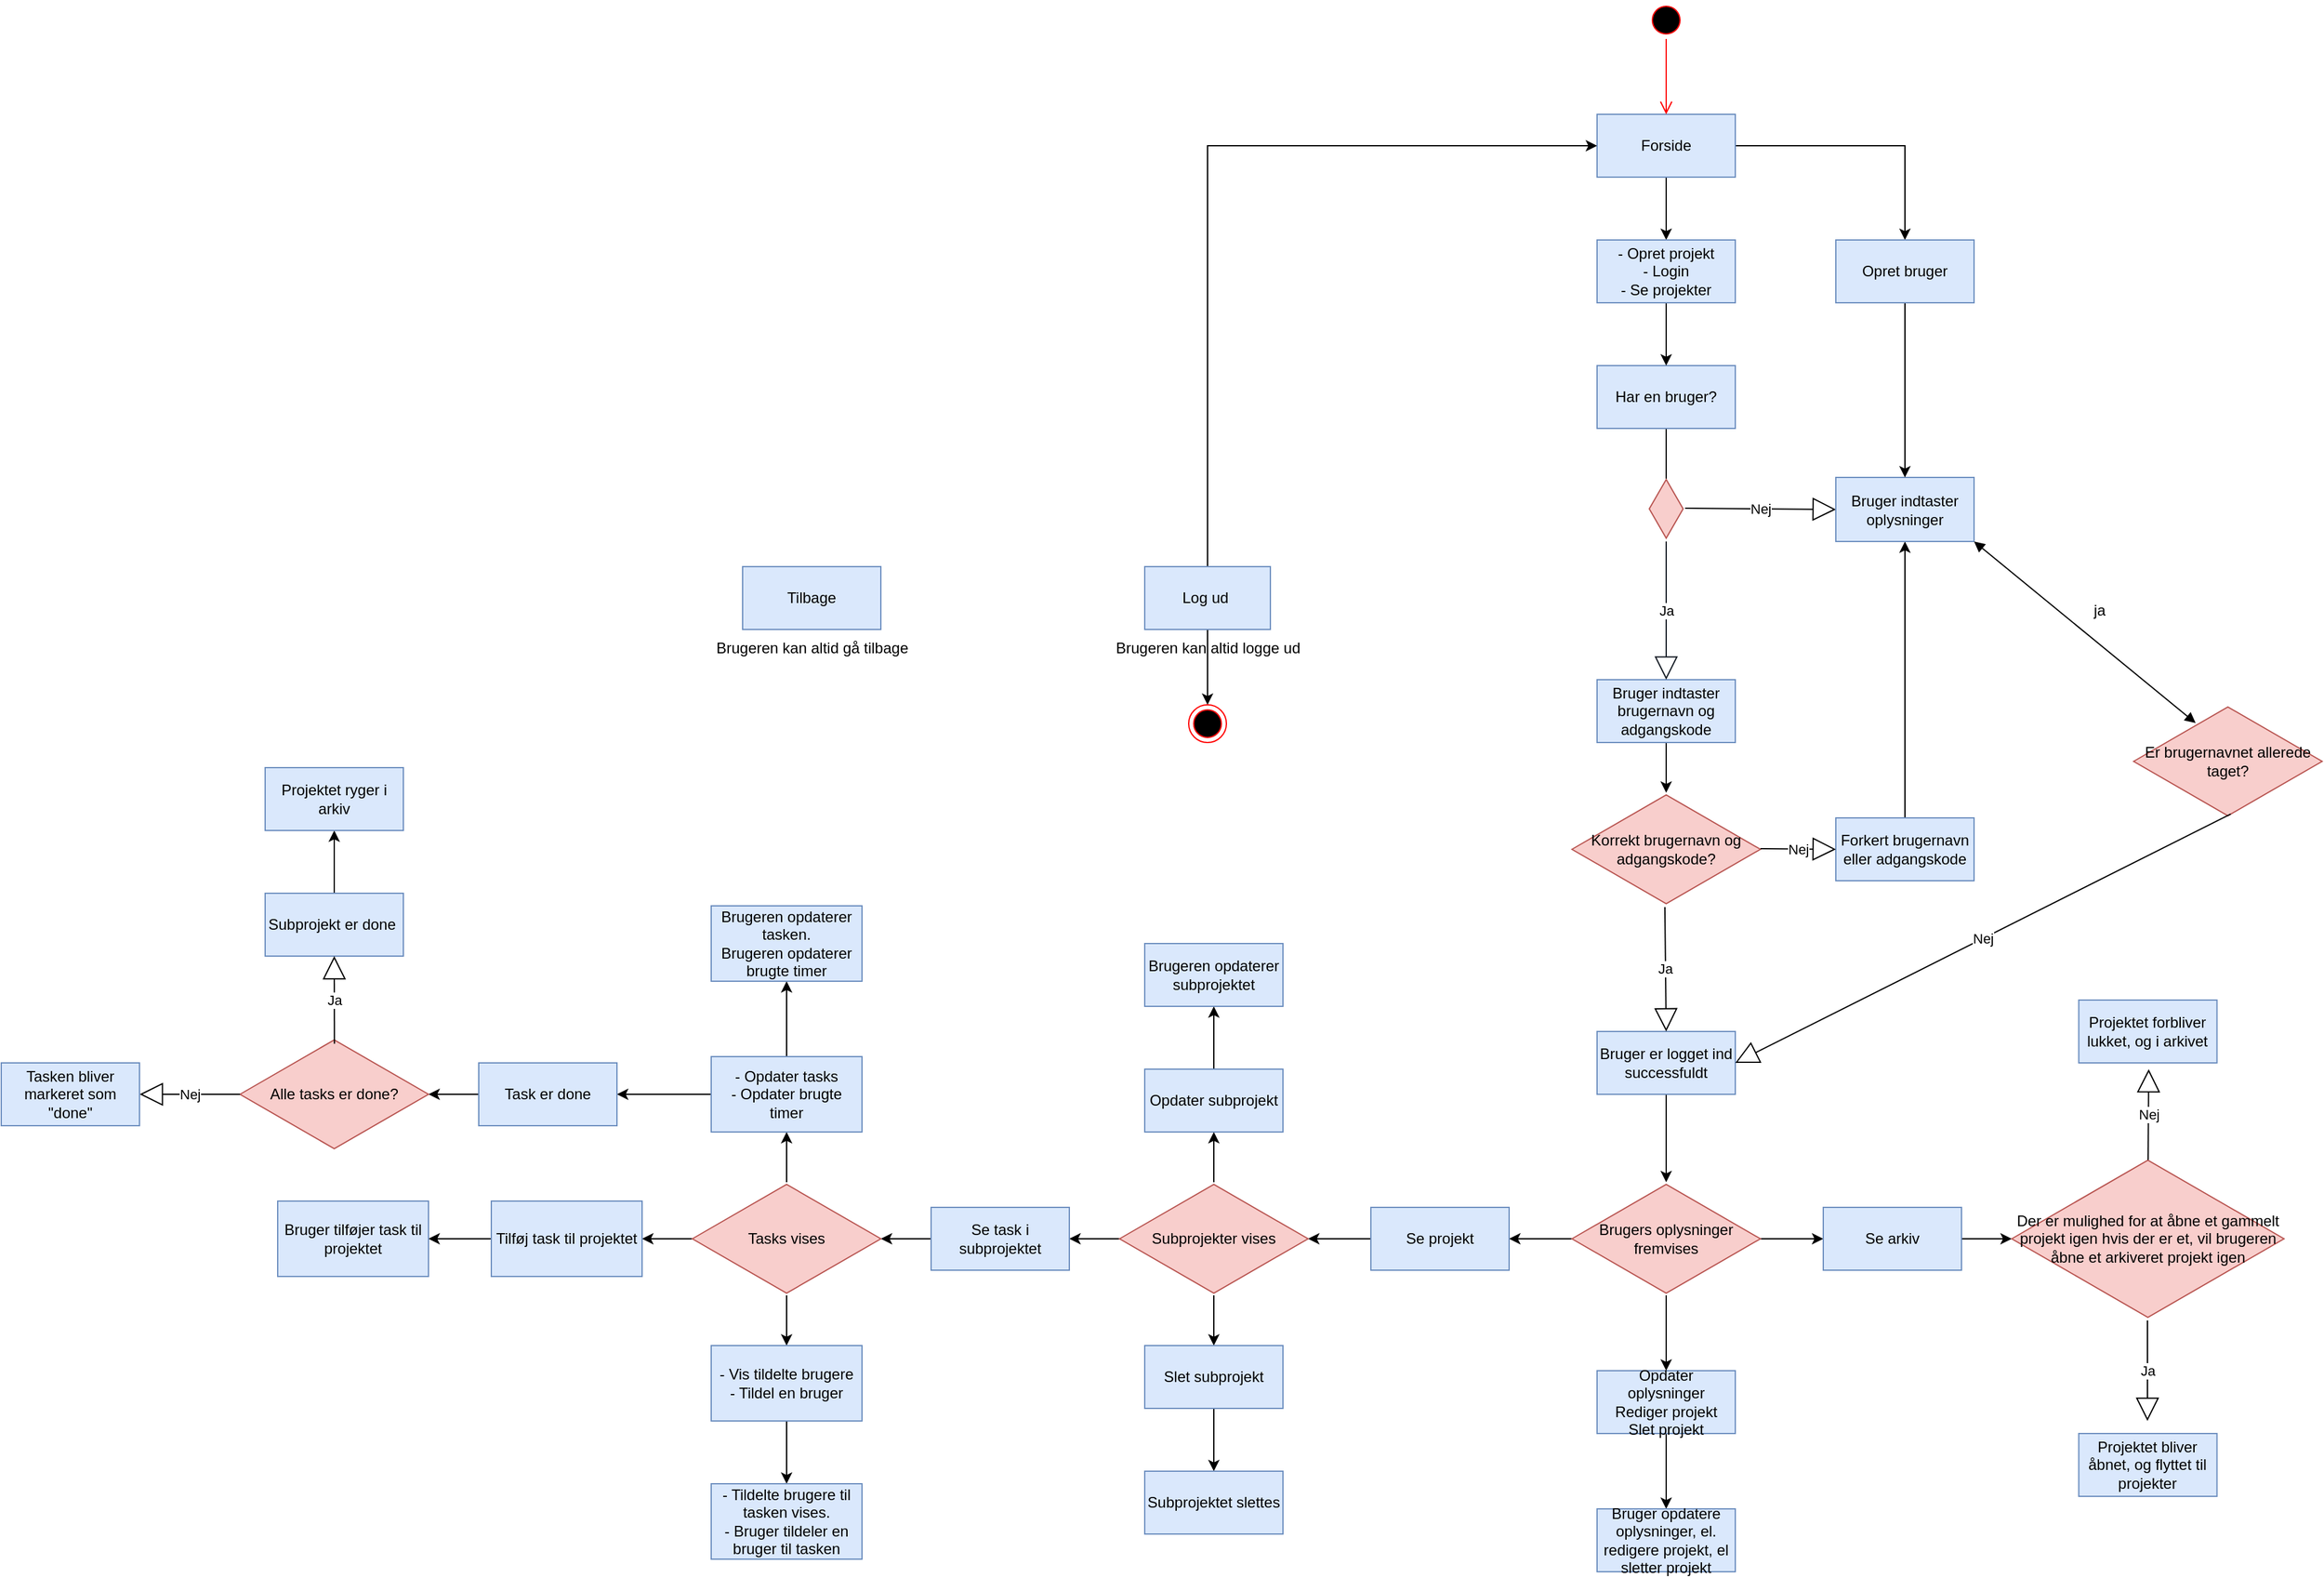 <mxfile version="24.4.6" type="github">
  <diagram name="Page-1" id="BIBi98vKyc31B9fN39kg">
    <mxGraphModel dx="2776" dy="1922" grid="1" gridSize="10" guides="1" tooltips="1" connect="1" arrows="1" fold="1" page="1" pageScale="1" pageWidth="827" pageHeight="1169" math="0" shadow="0">
      <root>
        <mxCell id="0" />
        <mxCell id="1" parent="0" />
        <mxCell id="HaPU3EN4g4eDBjvCJEjl-16" style="edgeStyle=orthogonalEdgeStyle;rounded=0;orthogonalLoop=1;jettySize=auto;html=1;exitX=0.5;exitY=1;exitDx=0;exitDy=0;endArrow=none;endFill=0;" edge="1" parent="1" source="HaPU3EN4g4eDBjvCJEjl-1">
          <mxGeometry relative="1" as="geometry">
            <mxPoint x="305" y="40" as="targetPoint" />
          </mxGeometry>
        </mxCell>
        <mxCell id="HaPU3EN4g4eDBjvCJEjl-1" value="Har en bruger?" style="html=1;whiteSpace=wrap;fillColor=#dae8fc;strokeColor=#6c8ebf;" vertex="1" parent="1">
          <mxGeometry x="250" y="-50" width="110" height="50" as="geometry" />
        </mxCell>
        <mxCell id="HaPU3EN4g4eDBjvCJEjl-18" value="" style="edgeStyle=orthogonalEdgeStyle;rounded=0;orthogonalLoop=1;jettySize=auto;html=1;" edge="1" parent="1" source="HaPU3EN4g4eDBjvCJEjl-6" target="HaPU3EN4g4eDBjvCJEjl-17">
          <mxGeometry relative="1" as="geometry" />
        </mxCell>
        <mxCell id="HaPU3EN4g4eDBjvCJEjl-6" value="Bruger indtaster brugernavn og adgangskode" style="html=1;whiteSpace=wrap;fillColor=#dae8fc;strokeColor=#6c8ebf;" vertex="1" parent="1">
          <mxGeometry x="250" y="200" width="110" height="50" as="geometry" />
        </mxCell>
        <mxCell id="HaPU3EN4g4eDBjvCJEjl-22" style="edgeStyle=orthogonalEdgeStyle;rounded=0;orthogonalLoop=1;jettySize=auto;html=1;exitX=0.5;exitY=0;exitDx=0;exitDy=0;entryX=0.5;entryY=1;entryDx=0;entryDy=0;" edge="1" parent="1" source="HaPU3EN4g4eDBjvCJEjl-8" target="HaPU3EN4g4eDBjvCJEjl-12">
          <mxGeometry relative="1" as="geometry" />
        </mxCell>
        <mxCell id="HaPU3EN4g4eDBjvCJEjl-8" value="Forkert brugernavn eller adgangskode" style="html=1;whiteSpace=wrap;fillColor=#dae8fc;strokeColor=#6c8ebf;" vertex="1" parent="1">
          <mxGeometry x="440" y="310" width="110" height="50" as="geometry" />
        </mxCell>
        <mxCell id="HaPU3EN4g4eDBjvCJEjl-11" value="Nej" style="endArrow=block;endSize=16;endFill=0;html=1;rounded=0;entryX=0;entryY=0.5;entryDx=0;entryDy=0;" edge="1" parent="1" target="HaPU3EN4g4eDBjvCJEjl-12">
          <mxGeometry width="160" relative="1" as="geometry">
            <mxPoint x="320" y="63.5" as="sourcePoint" />
            <mxPoint x="430" y="64" as="targetPoint" />
          </mxGeometry>
        </mxCell>
        <mxCell id="HaPU3EN4g4eDBjvCJEjl-12" value="Bruger indtaster oplysninger" style="html=1;whiteSpace=wrap;fillColor=#dae8fc;strokeColor=#6c8ebf;" vertex="1" parent="1">
          <mxGeometry x="440" y="39" width="110" height="51" as="geometry" />
        </mxCell>
        <mxCell id="HaPU3EN4g4eDBjvCJEjl-13" value="Ja" style="endArrow=block;endSize=16;endFill=0;html=1;rounded=0;entryX=0.5;entryY=0;entryDx=0;entryDy=0;fillColor=#dae8fc;strokeColor=#141B24;" edge="1" parent="1" target="HaPU3EN4g4eDBjvCJEjl-6">
          <mxGeometry width="160" relative="1" as="geometry">
            <mxPoint x="305" y="90" as="sourcePoint" />
            <mxPoint x="304.5" y="181" as="targetPoint" />
          </mxGeometry>
        </mxCell>
        <mxCell id="HaPU3EN4g4eDBjvCJEjl-14" value="" style="html=1;whiteSpace=wrap;aspect=fixed;shape=isoRectangle;rotation=90;fillColor=#f8cecc;strokeColor=#b85450;" vertex="1" parent="1">
          <mxGeometry x="281.67" y="50" width="46.67" height="28" as="geometry" />
        </mxCell>
        <mxCell id="HaPU3EN4g4eDBjvCJEjl-17" value="Korrekt brugernavn og adgangskode?" style="html=1;whiteSpace=wrap;aspect=fixed;shape=isoRectangle;fillColor=#f8cecc;strokeColor=#b85450;" vertex="1" parent="1">
          <mxGeometry x="230" y="290" width="150" height="90" as="geometry" />
        </mxCell>
        <mxCell id="HaPU3EN4g4eDBjvCJEjl-20" value="Nej" style="endArrow=block;endSize=16;endFill=0;html=1;rounded=0;entryX=0;entryY=0.5;entryDx=0;entryDy=0;" edge="1" parent="1" target="HaPU3EN4g4eDBjvCJEjl-8">
          <mxGeometry width="160" relative="1" as="geometry">
            <mxPoint x="380" y="334.5" as="sourcePoint" />
            <mxPoint x="450" y="335" as="targetPoint" />
          </mxGeometry>
        </mxCell>
        <mxCell id="HaPU3EN4g4eDBjvCJEjl-26" value="" style="edgeStyle=orthogonalEdgeStyle;rounded=0;orthogonalLoop=1;jettySize=auto;html=1;" edge="1" parent="1" source="HaPU3EN4g4eDBjvCJEjl-23">
          <mxGeometry relative="1" as="geometry">
            <mxPoint x="305" y="600" as="targetPoint" />
          </mxGeometry>
        </mxCell>
        <mxCell id="HaPU3EN4g4eDBjvCJEjl-23" value="Bruger er logget ind successfuldt" style="html=1;whiteSpace=wrap;fillColor=#dae8fc;strokeColor=#6c8ebf;" vertex="1" parent="1">
          <mxGeometry x="250" y="480" width="110" height="50" as="geometry" />
        </mxCell>
        <mxCell id="HaPU3EN4g4eDBjvCJEjl-24" value="Ja" style="endArrow=block;endSize=16;endFill=0;html=1;rounded=0;exitX=0.493;exitY=1.011;exitDx=0;exitDy=0;exitPerimeter=0;entryX=0.5;entryY=0;entryDx=0;entryDy=0;" edge="1" parent="1" source="HaPU3EN4g4eDBjvCJEjl-17" target="HaPU3EN4g4eDBjvCJEjl-23">
          <mxGeometry width="160" relative="1" as="geometry">
            <mxPoint x="300" y="520" as="sourcePoint" />
            <mxPoint x="370" y="460" as="targetPoint" />
          </mxGeometry>
        </mxCell>
        <mxCell id="HaPU3EN4g4eDBjvCJEjl-31" value="" style="edgeStyle=orthogonalEdgeStyle;rounded=0;orthogonalLoop=1;jettySize=auto;html=1;" edge="1" parent="1" source="HaPU3EN4g4eDBjvCJEjl-29" target="HaPU3EN4g4eDBjvCJEjl-30">
          <mxGeometry relative="1" as="geometry" />
        </mxCell>
        <mxCell id="HaPU3EN4g4eDBjvCJEjl-35" style="edgeStyle=orthogonalEdgeStyle;rounded=0;orthogonalLoop=1;jettySize=auto;html=1;exitX=1;exitY=0.5;exitDx=0;exitDy=0;entryX=0.5;entryY=0;entryDx=0;entryDy=0;" edge="1" parent="1" source="HaPU3EN4g4eDBjvCJEjl-29" target="HaPU3EN4g4eDBjvCJEjl-34">
          <mxGeometry relative="1" as="geometry" />
        </mxCell>
        <mxCell id="HaPU3EN4g4eDBjvCJEjl-29" value="Forside" style="html=1;whiteSpace=wrap;fillColor=#dae8fc;strokeColor=#6c8ebf;" vertex="1" parent="1">
          <mxGeometry x="250" y="-250" width="110" height="50" as="geometry" />
        </mxCell>
        <mxCell id="HaPU3EN4g4eDBjvCJEjl-32" value="" style="edgeStyle=orthogonalEdgeStyle;rounded=0;orthogonalLoop=1;jettySize=auto;html=1;" edge="1" parent="1" source="HaPU3EN4g4eDBjvCJEjl-30" target="HaPU3EN4g4eDBjvCJEjl-1">
          <mxGeometry relative="1" as="geometry" />
        </mxCell>
        <mxCell id="HaPU3EN4g4eDBjvCJEjl-30" value="- Opret projekt&lt;div&gt;- Login&lt;/div&gt;&lt;div&gt;- Se projekter&lt;/div&gt;" style="html=1;whiteSpace=wrap;fillColor=#dae8fc;strokeColor=#6c8ebf;" vertex="1" parent="1">
          <mxGeometry x="250" y="-150" width="110" height="50" as="geometry" />
        </mxCell>
        <mxCell id="HaPU3EN4g4eDBjvCJEjl-36" style="edgeStyle=orthogonalEdgeStyle;rounded=0;orthogonalLoop=1;jettySize=auto;html=1;exitX=0.5;exitY=1;exitDx=0;exitDy=0;" edge="1" parent="1" source="HaPU3EN4g4eDBjvCJEjl-34" target="HaPU3EN4g4eDBjvCJEjl-12">
          <mxGeometry relative="1" as="geometry" />
        </mxCell>
        <mxCell id="HaPU3EN4g4eDBjvCJEjl-34" value="Opret bruger" style="html=1;whiteSpace=wrap;fillColor=#dae8fc;strokeColor=#6c8ebf;" vertex="1" parent="1">
          <mxGeometry x="440" y="-150" width="110" height="50" as="geometry" />
        </mxCell>
        <mxCell id="HaPU3EN4g4eDBjvCJEjl-40" value="" style="edgeStyle=orthogonalEdgeStyle;rounded=0;orthogonalLoop=1;jettySize=auto;html=1;" edge="1" parent="1" source="HaPU3EN4g4eDBjvCJEjl-37" target="HaPU3EN4g4eDBjvCJEjl-38">
          <mxGeometry relative="1" as="geometry" />
        </mxCell>
        <mxCell id="HaPU3EN4g4eDBjvCJEjl-44" value="" style="edgeStyle=orthogonalEdgeStyle;rounded=0;orthogonalLoop=1;jettySize=auto;html=1;" edge="1" parent="1" source="HaPU3EN4g4eDBjvCJEjl-37" target="HaPU3EN4g4eDBjvCJEjl-42">
          <mxGeometry relative="1" as="geometry" />
        </mxCell>
        <mxCell id="HaPU3EN4g4eDBjvCJEjl-45" value="" style="edgeStyle=orthogonalEdgeStyle;rounded=0;orthogonalLoop=1;jettySize=auto;html=1;" edge="1" parent="1" source="HaPU3EN4g4eDBjvCJEjl-37" target="HaPU3EN4g4eDBjvCJEjl-43">
          <mxGeometry relative="1" as="geometry" />
        </mxCell>
        <mxCell id="HaPU3EN4g4eDBjvCJEjl-37" value="Brugers oplysninger fremvises" style="html=1;whiteSpace=wrap;aspect=fixed;shape=isoRectangle;fillColor=#f8cecc;strokeColor=#b85450;" vertex="1" parent="1">
          <mxGeometry x="230" y="600" width="150" height="90" as="geometry" />
        </mxCell>
        <mxCell id="HaPU3EN4g4eDBjvCJEjl-41" value="" style="edgeStyle=orthogonalEdgeStyle;rounded=0;orthogonalLoop=1;jettySize=auto;html=1;" edge="1" parent="1" source="HaPU3EN4g4eDBjvCJEjl-38">
          <mxGeometry relative="1" as="geometry">
            <mxPoint x="20" y="645" as="targetPoint" />
          </mxGeometry>
        </mxCell>
        <mxCell id="HaPU3EN4g4eDBjvCJEjl-38" value="Se projekt" style="html=1;whiteSpace=wrap;fillColor=#dae8fc;strokeColor=#6c8ebf;" vertex="1" parent="1">
          <mxGeometry x="70" y="620" width="110" height="50" as="geometry" />
        </mxCell>
        <mxCell id="HaPU3EN4g4eDBjvCJEjl-47" value="" style="edgeStyle=orthogonalEdgeStyle;rounded=0;orthogonalLoop=1;jettySize=auto;html=1;" edge="1" parent="1" source="HaPU3EN4g4eDBjvCJEjl-42" target="HaPU3EN4g4eDBjvCJEjl-46">
          <mxGeometry relative="1" as="geometry" />
        </mxCell>
        <mxCell id="HaPU3EN4g4eDBjvCJEjl-42" value="&lt;div&gt;Opdater oplysninger&lt;/div&gt;&lt;div&gt;Rediger projekt&lt;/div&gt;&lt;div&gt;Slet projekt&lt;/div&gt;" style="html=1;whiteSpace=wrap;fillColor=#dae8fc;strokeColor=#6c8ebf;" vertex="1" parent="1">
          <mxGeometry x="250" y="750" width="110" height="50" as="geometry" />
        </mxCell>
        <mxCell id="HaPU3EN4g4eDBjvCJEjl-122" value="" style="edgeStyle=orthogonalEdgeStyle;rounded=0;orthogonalLoop=1;jettySize=auto;html=1;" edge="1" parent="1" source="HaPU3EN4g4eDBjvCJEjl-43" target="HaPU3EN4g4eDBjvCJEjl-121">
          <mxGeometry relative="1" as="geometry" />
        </mxCell>
        <mxCell id="HaPU3EN4g4eDBjvCJEjl-43" value="Se arkiv" style="html=1;whiteSpace=wrap;fillColor=#dae8fc;strokeColor=#6c8ebf;" vertex="1" parent="1">
          <mxGeometry x="430" y="620" width="110" height="50" as="geometry" />
        </mxCell>
        <mxCell id="HaPU3EN4g4eDBjvCJEjl-46" value="Bruger opdatere oplysninger, el. redigere projekt, el sletter projekt" style="html=1;whiteSpace=wrap;fillColor=#dae8fc;strokeColor=#6c8ebf;" vertex="1" parent="1">
          <mxGeometry x="250" y="860" width="110" height="50" as="geometry" />
        </mxCell>
        <mxCell id="HaPU3EN4g4eDBjvCJEjl-52" value="" style="edgeStyle=orthogonalEdgeStyle;rounded=0;orthogonalLoop=1;jettySize=auto;html=1;" edge="1" parent="1" source="HaPU3EN4g4eDBjvCJEjl-48" target="HaPU3EN4g4eDBjvCJEjl-49">
          <mxGeometry relative="1" as="geometry" />
        </mxCell>
        <mxCell id="HaPU3EN4g4eDBjvCJEjl-53" value="" style="edgeStyle=orthogonalEdgeStyle;rounded=0;orthogonalLoop=1;jettySize=auto;html=1;" edge="1" parent="1" source="HaPU3EN4g4eDBjvCJEjl-48" target="HaPU3EN4g4eDBjvCJEjl-51">
          <mxGeometry relative="1" as="geometry" />
        </mxCell>
        <mxCell id="HaPU3EN4g4eDBjvCJEjl-54" value="" style="edgeStyle=orthogonalEdgeStyle;rounded=0;orthogonalLoop=1;jettySize=auto;html=1;" edge="1" parent="1" source="HaPU3EN4g4eDBjvCJEjl-48" target="HaPU3EN4g4eDBjvCJEjl-50">
          <mxGeometry relative="1" as="geometry" />
        </mxCell>
        <mxCell id="HaPU3EN4g4eDBjvCJEjl-48" value="Subprojekter vises" style="html=1;whiteSpace=wrap;aspect=fixed;shape=isoRectangle;fillColor=#f8cecc;strokeColor=#b85450;" vertex="1" parent="1">
          <mxGeometry x="-130" y="600" width="150" height="90" as="geometry" />
        </mxCell>
        <mxCell id="HaPU3EN4g4eDBjvCJEjl-58" value="" style="edgeStyle=orthogonalEdgeStyle;rounded=0;orthogonalLoop=1;jettySize=auto;html=1;" edge="1" parent="1" source="HaPU3EN4g4eDBjvCJEjl-49" target="HaPU3EN4g4eDBjvCJEjl-57">
          <mxGeometry relative="1" as="geometry" />
        </mxCell>
        <mxCell id="HaPU3EN4g4eDBjvCJEjl-49" value="Opdater subprojekt" style="html=1;whiteSpace=wrap;fillColor=#dae8fc;strokeColor=#6c8ebf;" vertex="1" parent="1">
          <mxGeometry x="-110" y="510" width="110" height="50" as="geometry" />
        </mxCell>
        <mxCell id="HaPU3EN4g4eDBjvCJEjl-56" value="" style="edgeStyle=orthogonalEdgeStyle;rounded=0;orthogonalLoop=1;jettySize=auto;html=1;" edge="1" parent="1" source="HaPU3EN4g4eDBjvCJEjl-50" target="HaPU3EN4g4eDBjvCJEjl-55">
          <mxGeometry relative="1" as="geometry" />
        </mxCell>
        <mxCell id="HaPU3EN4g4eDBjvCJEjl-50" value="Slet subprojekt" style="html=1;whiteSpace=wrap;fillColor=#dae8fc;strokeColor=#6c8ebf;" vertex="1" parent="1">
          <mxGeometry x="-110" y="730" width="110" height="50" as="geometry" />
        </mxCell>
        <mxCell id="HaPU3EN4g4eDBjvCJEjl-63" value="" style="edgeStyle=orthogonalEdgeStyle;rounded=0;orthogonalLoop=1;jettySize=auto;html=1;" edge="1" parent="1" source="HaPU3EN4g4eDBjvCJEjl-51" target="HaPU3EN4g4eDBjvCJEjl-62">
          <mxGeometry relative="1" as="geometry" />
        </mxCell>
        <mxCell id="HaPU3EN4g4eDBjvCJEjl-51" value="Se task i subprojektet" style="html=1;whiteSpace=wrap;fillColor=#dae8fc;strokeColor=#6c8ebf;" vertex="1" parent="1">
          <mxGeometry x="-280" y="620" width="110" height="50" as="geometry" />
        </mxCell>
        <mxCell id="HaPU3EN4g4eDBjvCJEjl-55" value="Subprojektet slettes" style="html=1;whiteSpace=wrap;fillColor=#dae8fc;strokeColor=#6c8ebf;" vertex="1" parent="1">
          <mxGeometry x="-110" y="830" width="110" height="50" as="geometry" />
        </mxCell>
        <mxCell id="HaPU3EN4g4eDBjvCJEjl-57" value="Brugeren opdaterer subprojektet" style="html=1;whiteSpace=wrap;fillColor=#dae8fc;strokeColor=#6c8ebf;" vertex="1" parent="1">
          <mxGeometry x="-110" y="410" width="110" height="50" as="geometry" />
        </mxCell>
        <mxCell id="HaPU3EN4g4eDBjvCJEjl-67" value="" style="edgeStyle=orthogonalEdgeStyle;rounded=0;orthogonalLoop=1;jettySize=auto;html=1;" edge="1" parent="1" source="HaPU3EN4g4eDBjvCJEjl-62" target="HaPU3EN4g4eDBjvCJEjl-64">
          <mxGeometry relative="1" as="geometry" />
        </mxCell>
        <mxCell id="HaPU3EN4g4eDBjvCJEjl-68" value="" style="edgeStyle=orthogonalEdgeStyle;rounded=0;orthogonalLoop=1;jettySize=auto;html=1;" edge="1" parent="1" source="HaPU3EN4g4eDBjvCJEjl-62" target="HaPU3EN4g4eDBjvCJEjl-65">
          <mxGeometry relative="1" as="geometry" />
        </mxCell>
        <mxCell id="HaPU3EN4g4eDBjvCJEjl-69" value="" style="edgeStyle=orthogonalEdgeStyle;rounded=0;orthogonalLoop=1;jettySize=auto;html=1;" edge="1" parent="1" source="HaPU3EN4g4eDBjvCJEjl-62" target="HaPU3EN4g4eDBjvCJEjl-66">
          <mxGeometry relative="1" as="geometry" />
        </mxCell>
        <mxCell id="HaPU3EN4g4eDBjvCJEjl-62" value="Tasks vises" style="html=1;whiteSpace=wrap;aspect=fixed;shape=isoRectangle;fillColor=#f8cecc;strokeColor=#b85450;" vertex="1" parent="1">
          <mxGeometry x="-470" y="600" width="150" height="90" as="geometry" />
        </mxCell>
        <mxCell id="HaPU3EN4g4eDBjvCJEjl-71" value="" style="edgeStyle=orthogonalEdgeStyle;rounded=0;orthogonalLoop=1;jettySize=auto;html=1;" edge="1" parent="1" source="HaPU3EN4g4eDBjvCJEjl-64" target="HaPU3EN4g4eDBjvCJEjl-70">
          <mxGeometry relative="1" as="geometry" />
        </mxCell>
        <mxCell id="HaPU3EN4g4eDBjvCJEjl-108" value="" style="edgeStyle=orthogonalEdgeStyle;rounded=0;orthogonalLoop=1;jettySize=auto;html=1;" edge="1" parent="1" source="HaPU3EN4g4eDBjvCJEjl-64" target="HaPU3EN4g4eDBjvCJEjl-107">
          <mxGeometry relative="1" as="geometry" />
        </mxCell>
        <mxCell id="HaPU3EN4g4eDBjvCJEjl-64" value="- Opdater tasks&lt;div&gt;- Opdater brugte timer&lt;/div&gt;" style="rounded=0;whiteSpace=wrap;html=1;fillColor=#dae8fc;strokeColor=#6c8ebf;" vertex="1" parent="1">
          <mxGeometry x="-455" y="500" width="120" height="60" as="geometry" />
        </mxCell>
        <mxCell id="HaPU3EN4g4eDBjvCJEjl-75" value="" style="edgeStyle=orthogonalEdgeStyle;rounded=0;orthogonalLoop=1;jettySize=auto;html=1;" edge="1" parent="1" source="HaPU3EN4g4eDBjvCJEjl-65" target="HaPU3EN4g4eDBjvCJEjl-74">
          <mxGeometry relative="1" as="geometry" />
        </mxCell>
        <mxCell id="HaPU3EN4g4eDBjvCJEjl-65" value="Tilføj task til projektet" style="rounded=0;whiteSpace=wrap;html=1;fillColor=#dae8fc;strokeColor=#6c8ebf;" vertex="1" parent="1">
          <mxGeometry x="-630" y="615" width="120" height="60" as="geometry" />
        </mxCell>
        <mxCell id="HaPU3EN4g4eDBjvCJEjl-73" value="" style="edgeStyle=orthogonalEdgeStyle;rounded=0;orthogonalLoop=1;jettySize=auto;html=1;" edge="1" parent="1" source="HaPU3EN4g4eDBjvCJEjl-66" target="HaPU3EN4g4eDBjvCJEjl-72">
          <mxGeometry relative="1" as="geometry" />
        </mxCell>
        <mxCell id="HaPU3EN4g4eDBjvCJEjl-66" value="- Vis tildelte brugere&lt;div&gt;- Tildel en bruger&lt;/div&gt;" style="rounded=0;whiteSpace=wrap;html=1;fillColor=#dae8fc;strokeColor=#6c8ebf;" vertex="1" parent="1">
          <mxGeometry x="-455" y="730" width="120" height="60" as="geometry" />
        </mxCell>
        <mxCell id="HaPU3EN4g4eDBjvCJEjl-70" value="Brugeren opdaterer tasken.&lt;div&gt;Brugeren opdaterer brugte timer&lt;/div&gt;" style="rounded=0;whiteSpace=wrap;html=1;fillColor=#dae8fc;strokeColor=#6c8ebf;" vertex="1" parent="1">
          <mxGeometry x="-455" y="380" width="120" height="60" as="geometry" />
        </mxCell>
        <mxCell id="HaPU3EN4g4eDBjvCJEjl-72" value="- Tildelte brugere til tasken vises.&lt;div&gt;- Bruger tildeler en bruger til tasken&lt;/div&gt;" style="rounded=0;whiteSpace=wrap;html=1;fillColor=#dae8fc;strokeColor=#6c8ebf;" vertex="1" parent="1">
          <mxGeometry x="-455" y="840" width="120" height="60" as="geometry" />
        </mxCell>
        <mxCell id="HaPU3EN4g4eDBjvCJEjl-74" value="Bruger tilføjer task til projektet" style="rounded=0;whiteSpace=wrap;html=1;fillColor=#dae8fc;strokeColor=#6c8ebf;" vertex="1" parent="1">
          <mxGeometry x="-800" y="615" width="120" height="60" as="geometry" />
        </mxCell>
        <mxCell id="HaPU3EN4g4eDBjvCJEjl-80" value="" style="ellipse;html=1;shape=startState;fillColor=#000000;strokeColor=#ff0000;" vertex="1" parent="1">
          <mxGeometry x="290" y="-340" width="30" height="30" as="geometry" />
        </mxCell>
        <mxCell id="HaPU3EN4g4eDBjvCJEjl-81" value="" style="edgeStyle=orthogonalEdgeStyle;html=1;verticalAlign=bottom;endArrow=open;endSize=8;strokeColor=#ff0000;rounded=0;" edge="1" source="HaPU3EN4g4eDBjvCJEjl-80" parent="1">
          <mxGeometry relative="1" as="geometry">
            <mxPoint x="305" y="-250" as="targetPoint" />
          </mxGeometry>
        </mxCell>
        <mxCell id="HaPU3EN4g4eDBjvCJEjl-102" style="edgeStyle=orthogonalEdgeStyle;rounded=0;orthogonalLoop=1;jettySize=auto;html=1;exitX=1;exitY=0;exitDx=0;exitDy=0;entryX=0;entryY=0.5;entryDx=0;entryDy=0;" edge="1" parent="1" source="HaPU3EN4g4eDBjvCJEjl-82" target="HaPU3EN4g4eDBjvCJEjl-29">
          <mxGeometry relative="1" as="geometry">
            <Array as="points">
              <mxPoint x="-60" y="110" />
              <mxPoint x="-60" y="-225" />
            </Array>
          </mxGeometry>
        </mxCell>
        <mxCell id="HaPU3EN4g4eDBjvCJEjl-104" style="edgeStyle=orthogonalEdgeStyle;rounded=0;orthogonalLoop=1;jettySize=auto;html=1;exitX=0.5;exitY=1;exitDx=0;exitDy=0;entryX=0.5;entryY=0;entryDx=0;entryDy=0;" edge="1" parent="1" source="HaPU3EN4g4eDBjvCJEjl-82" target="HaPU3EN4g4eDBjvCJEjl-103">
          <mxGeometry relative="1" as="geometry" />
        </mxCell>
        <mxCell id="HaPU3EN4g4eDBjvCJEjl-82" value="Log ud&amp;nbsp;" style="html=1;whiteSpace=wrap;fillColor=#dae8fc;strokeColor=#6c8ebf;" vertex="1" parent="1">
          <mxGeometry x="-110" y="110" width="100" height="50" as="geometry" />
        </mxCell>
        <mxCell id="HaPU3EN4g4eDBjvCJEjl-95" value="Er brugernavnet allerede taget?" style="html=1;whiteSpace=wrap;aspect=fixed;shape=isoRectangle;fillColor=#f8cecc;strokeColor=#b85450;" vertex="1" parent="1">
          <mxGeometry x="677" y="220" width="150" height="90" as="geometry" />
        </mxCell>
        <mxCell id="HaPU3EN4g4eDBjvCJEjl-97" value="Nej" style="endArrow=block;endSize=16;endFill=0;html=1;rounded=0;entryX=1;entryY=0.5;entryDx=0;entryDy=0;exitX=0.515;exitY=0.966;exitDx=0;exitDy=0;exitPerimeter=0;" edge="1" parent="1" source="HaPU3EN4g4eDBjvCJEjl-95" target="HaPU3EN4g4eDBjvCJEjl-23">
          <mxGeometry width="160" relative="1" as="geometry">
            <mxPoint x="750" y="109" as="sourcePoint" />
            <mxPoint x="670" y="499" as="targetPoint" />
          </mxGeometry>
        </mxCell>
        <mxCell id="HaPU3EN4g4eDBjvCJEjl-100" value="Brugeren kan altid logge ud" style="text;html=1;align=center;verticalAlign=middle;resizable=0;points=[];autosize=1;strokeColor=none;fillColor=none;" vertex="1" parent="1">
          <mxGeometry x="-145" y="160" width="170" height="30" as="geometry" />
        </mxCell>
        <mxCell id="HaPU3EN4g4eDBjvCJEjl-103" value="" style="ellipse;html=1;shape=endState;fillColor=#000000;strokeColor=#ff0000;" vertex="1" parent="1">
          <mxGeometry x="-75" y="220" width="30" height="30" as="geometry" />
        </mxCell>
        <mxCell id="HaPU3EN4g4eDBjvCJEjl-105" value="Tilbage" style="html=1;whiteSpace=wrap;fillColor=#dae8fc;strokeColor=#6c8ebf;" vertex="1" parent="1">
          <mxGeometry x="-430" y="110" width="110" height="50" as="geometry" />
        </mxCell>
        <mxCell id="HaPU3EN4g4eDBjvCJEjl-106" value="Brugeren kan altid gå tilbage" style="text;html=1;align=center;verticalAlign=middle;resizable=0;points=[];autosize=1;strokeColor=none;fillColor=none;" vertex="1" parent="1">
          <mxGeometry x="-465" y="160" width="180" height="30" as="geometry" />
        </mxCell>
        <mxCell id="HaPU3EN4g4eDBjvCJEjl-114" value="" style="edgeStyle=orthogonalEdgeStyle;rounded=0;orthogonalLoop=1;jettySize=auto;html=1;" edge="1" parent="1" source="HaPU3EN4g4eDBjvCJEjl-107" target="HaPU3EN4g4eDBjvCJEjl-109">
          <mxGeometry relative="1" as="geometry" />
        </mxCell>
        <mxCell id="HaPU3EN4g4eDBjvCJEjl-107" value="Task er done" style="html=1;whiteSpace=wrap;fillColor=#dae8fc;strokeColor=#6c8ebf;" vertex="1" parent="1">
          <mxGeometry x="-640" y="505" width="110" height="50" as="geometry" />
        </mxCell>
        <mxCell id="HaPU3EN4g4eDBjvCJEjl-109" value="Alle tasks er done?" style="html=1;whiteSpace=wrap;aspect=fixed;shape=isoRectangle;fillColor=#f8cecc;strokeColor=#b85450;" vertex="1" parent="1">
          <mxGeometry x="-830" y="485" width="150" height="90" as="geometry" />
        </mxCell>
        <mxCell id="HaPU3EN4g4eDBjvCJEjl-129" value="" style="edgeStyle=orthogonalEdgeStyle;rounded=0;orthogonalLoop=1;jettySize=auto;html=1;" edge="1" parent="1" source="HaPU3EN4g4eDBjvCJEjl-111" target="HaPU3EN4g4eDBjvCJEjl-128">
          <mxGeometry relative="1" as="geometry" />
        </mxCell>
        <mxCell id="HaPU3EN4g4eDBjvCJEjl-111" value="Subprojekt er done&amp;nbsp;" style="html=1;whiteSpace=wrap;fillColor=#dae8fc;strokeColor=#6c8ebf;" vertex="1" parent="1">
          <mxGeometry x="-810" y="370" width="110" height="50" as="geometry" />
        </mxCell>
        <mxCell id="HaPU3EN4g4eDBjvCJEjl-116" value="Ja" style="endArrow=block;endSize=16;endFill=0;html=1;rounded=0;entryX=0.5;entryY=1;entryDx=0;entryDy=0;exitX=0.501;exitY=0.053;exitDx=0;exitDy=0;exitPerimeter=0;" edge="1" parent="1" source="HaPU3EN4g4eDBjvCJEjl-109" target="HaPU3EN4g4eDBjvCJEjl-111">
          <mxGeometry width="160" relative="1" as="geometry">
            <mxPoint x="-760" y="485" as="sourcePoint" />
            <mxPoint x="-600" y="485" as="targetPoint" />
          </mxGeometry>
        </mxCell>
        <mxCell id="HaPU3EN4g4eDBjvCJEjl-117" value="Nej" style="endArrow=block;endSize=16;endFill=0;html=1;rounded=0;" edge="1" parent="1">
          <mxGeometry width="160" relative="1" as="geometry">
            <mxPoint x="-830" y="530" as="sourcePoint" />
            <mxPoint x="-909.85" y="530" as="targetPoint" />
          </mxGeometry>
        </mxCell>
        <mxCell id="HaPU3EN4g4eDBjvCJEjl-118" value="Tasken bliver markeret som &quot;done&quot;" style="html=1;whiteSpace=wrap;fillColor=#dae8fc;strokeColor=#6c8ebf;" vertex="1" parent="1">
          <mxGeometry x="-1020" y="505" width="110" height="50" as="geometry" />
        </mxCell>
        <mxCell id="HaPU3EN4g4eDBjvCJEjl-121" value="Der er mulighed for at åbne et gammelt projekt igen hvis der er et, vil brugeren åbne et arkiveret projekt igen" style="html=1;whiteSpace=wrap;aspect=fixed;shape=isoRectangle;fillColor=#f8cecc;strokeColor=#b85450;" vertex="1" parent="1">
          <mxGeometry x="580" y="580" width="216.67" height="130" as="geometry" />
        </mxCell>
        <mxCell id="HaPU3EN4g4eDBjvCJEjl-124" value="Nej" style="endArrow=block;endSize=16;endFill=0;html=1;rounded=0;exitX=0.501;exitY=0.017;exitDx=0;exitDy=0;exitPerimeter=0;" edge="1" parent="1" source="HaPU3EN4g4eDBjvCJEjl-121">
          <mxGeometry x="-0.001" width="160" relative="1" as="geometry">
            <mxPoint x="630" y="503.82" as="sourcePoint" />
            <mxPoint x="689" y="510" as="targetPoint" />
            <mxPoint as="offset" />
          </mxGeometry>
        </mxCell>
        <mxCell id="HaPU3EN4g4eDBjvCJEjl-125" value="Ja" style="endArrow=block;endSize=16;endFill=0;html=1;rounded=0;" edge="1" parent="1">
          <mxGeometry width="160" relative="1" as="geometry">
            <mxPoint x="688" y="710" as="sourcePoint" />
            <mxPoint x="688" y="790" as="targetPoint" />
          </mxGeometry>
        </mxCell>
        <mxCell id="HaPU3EN4g4eDBjvCJEjl-126" value="Projektet bliver åbnet, og flyttet til projekter" style="html=1;whiteSpace=wrap;fillColor=#dae8fc;strokeColor=#6c8ebf;" vertex="1" parent="1">
          <mxGeometry x="633.33" y="800" width="110" height="50" as="geometry" />
        </mxCell>
        <mxCell id="HaPU3EN4g4eDBjvCJEjl-127" value="Projektet forbliver lukket, og i arkivet" style="html=1;whiteSpace=wrap;fillColor=#dae8fc;strokeColor=#6c8ebf;" vertex="1" parent="1">
          <mxGeometry x="633.33" y="455" width="110" height="50" as="geometry" />
        </mxCell>
        <mxCell id="HaPU3EN4g4eDBjvCJEjl-128" value="Projektet ryger i arkiv" style="html=1;whiteSpace=wrap;fillColor=#dae8fc;strokeColor=#6c8ebf;" vertex="1" parent="1">
          <mxGeometry x="-810" y="270" width="110" height="50" as="geometry" />
        </mxCell>
        <mxCell id="HaPU3EN4g4eDBjvCJEjl-132" value="" style="endArrow=block;startArrow=block;endFill=1;startFill=1;html=1;rounded=0;exitX=1;exitY=1;exitDx=0;exitDy=0;entryX=0.329;entryY=0.161;entryDx=0;entryDy=0;entryPerimeter=0;" edge="1" parent="1" source="HaPU3EN4g4eDBjvCJEjl-12" target="HaPU3EN4g4eDBjvCJEjl-95">
          <mxGeometry width="160" relative="1" as="geometry">
            <mxPoint x="530" y="188.82" as="sourcePoint" />
            <mxPoint x="690" y="188.82" as="targetPoint" />
          </mxGeometry>
        </mxCell>
        <mxCell id="HaPU3EN4g4eDBjvCJEjl-133" value="ja" style="text;strokeColor=none;align=center;fillColor=none;html=1;verticalAlign=middle;whiteSpace=wrap;rounded=0;" vertex="1" parent="1">
          <mxGeometry x="620" y="130" width="60" height="30" as="geometry" />
        </mxCell>
      </root>
    </mxGraphModel>
  </diagram>
</mxfile>
